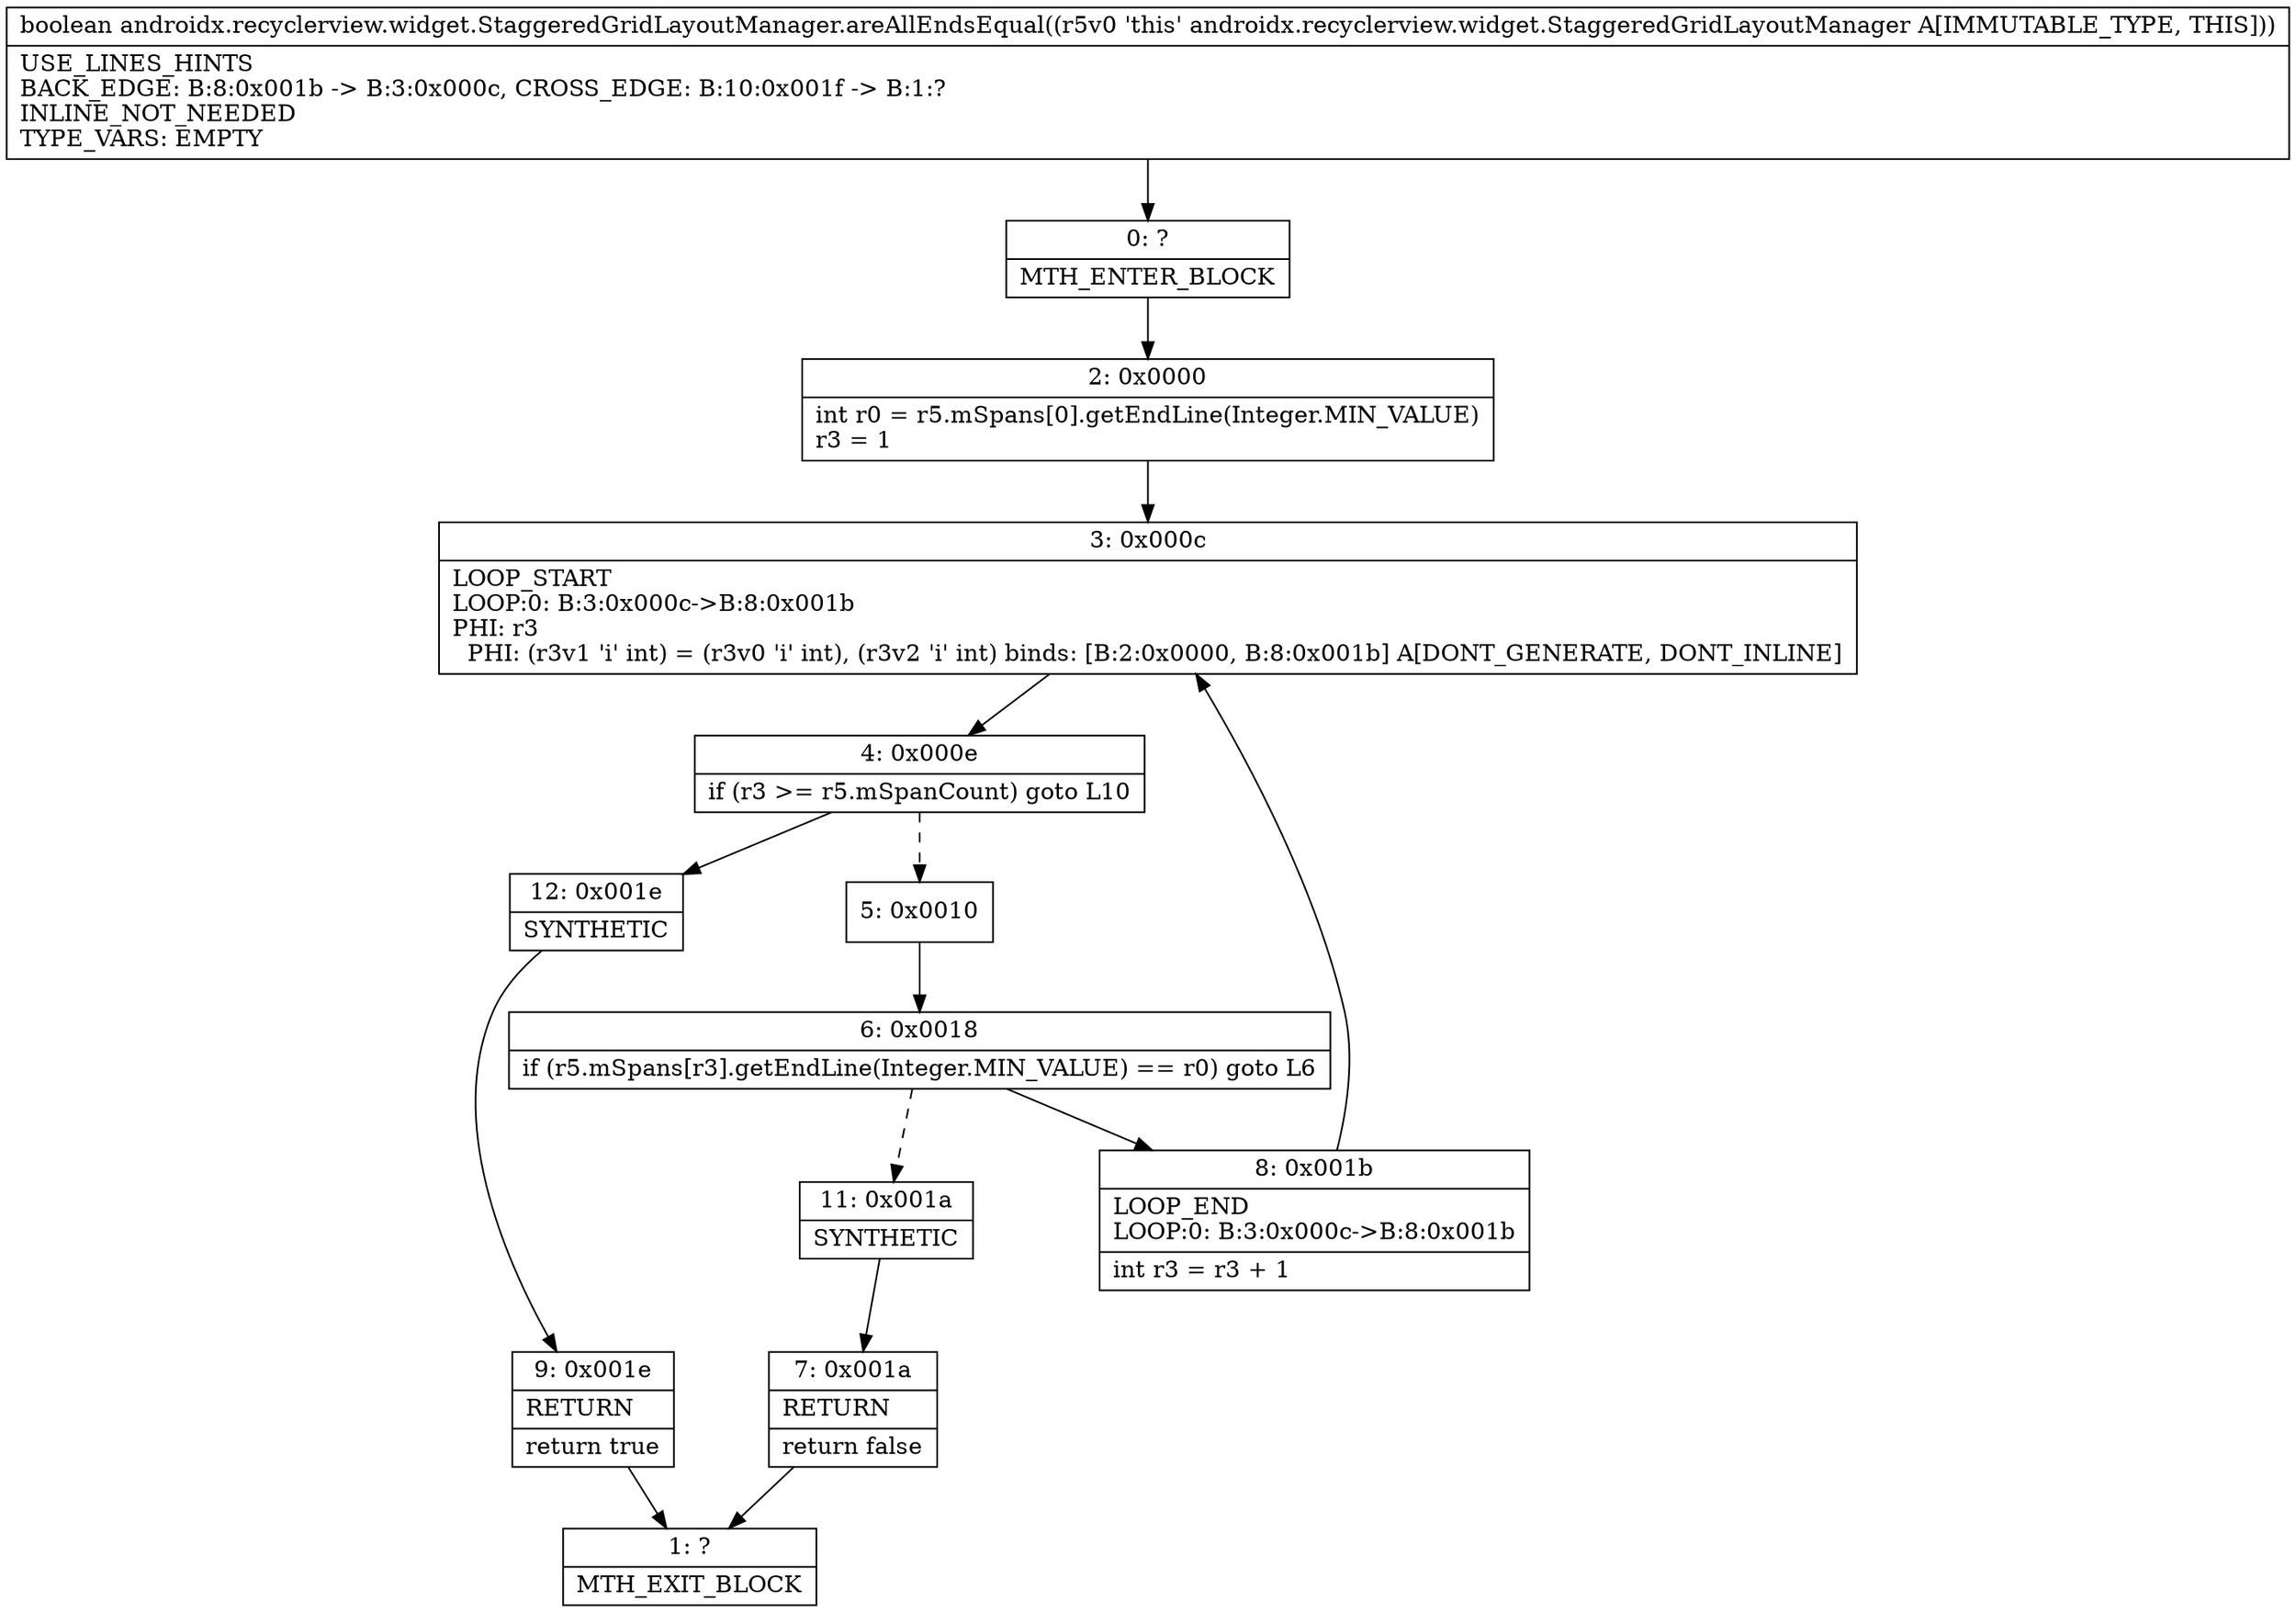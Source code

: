 digraph "CFG forandroidx.recyclerview.widget.StaggeredGridLayoutManager.areAllEndsEqual()Z" {
Node_0 [shape=record,label="{0\:\ ?|MTH_ENTER_BLOCK\l}"];
Node_2 [shape=record,label="{2\:\ 0x0000|int r0 = r5.mSpans[0].getEndLine(Integer.MIN_VALUE)\lr3 = 1\l}"];
Node_3 [shape=record,label="{3\:\ 0x000c|LOOP_START\lLOOP:0: B:3:0x000c\-\>B:8:0x001b\lPHI: r3 \l  PHI: (r3v1 'i' int) = (r3v0 'i' int), (r3v2 'i' int) binds: [B:2:0x0000, B:8:0x001b] A[DONT_GENERATE, DONT_INLINE]\l}"];
Node_4 [shape=record,label="{4\:\ 0x000e|if (r3 \>= r5.mSpanCount) goto L10\l}"];
Node_5 [shape=record,label="{5\:\ 0x0010}"];
Node_6 [shape=record,label="{6\:\ 0x0018|if (r5.mSpans[r3].getEndLine(Integer.MIN_VALUE) == r0) goto L6\l}"];
Node_8 [shape=record,label="{8\:\ 0x001b|LOOP_END\lLOOP:0: B:3:0x000c\-\>B:8:0x001b\l|int r3 = r3 + 1\l}"];
Node_11 [shape=record,label="{11\:\ 0x001a|SYNTHETIC\l}"];
Node_7 [shape=record,label="{7\:\ 0x001a|RETURN\l|return false\l}"];
Node_1 [shape=record,label="{1\:\ ?|MTH_EXIT_BLOCK\l}"];
Node_12 [shape=record,label="{12\:\ 0x001e|SYNTHETIC\l}"];
Node_9 [shape=record,label="{9\:\ 0x001e|RETURN\l|return true\l}"];
MethodNode[shape=record,label="{boolean androidx.recyclerview.widget.StaggeredGridLayoutManager.areAllEndsEqual((r5v0 'this' androidx.recyclerview.widget.StaggeredGridLayoutManager A[IMMUTABLE_TYPE, THIS]))  | USE_LINES_HINTS\lBACK_EDGE: B:8:0x001b \-\> B:3:0x000c, CROSS_EDGE: B:10:0x001f \-\> B:1:?\lINLINE_NOT_NEEDED\lTYPE_VARS: EMPTY\l}"];
MethodNode -> Node_0;Node_0 -> Node_2;
Node_2 -> Node_3;
Node_3 -> Node_4;
Node_4 -> Node_5[style=dashed];
Node_4 -> Node_12;
Node_5 -> Node_6;
Node_6 -> Node_8;
Node_6 -> Node_11[style=dashed];
Node_8 -> Node_3;
Node_11 -> Node_7;
Node_7 -> Node_1;
Node_12 -> Node_9;
Node_9 -> Node_1;
}

